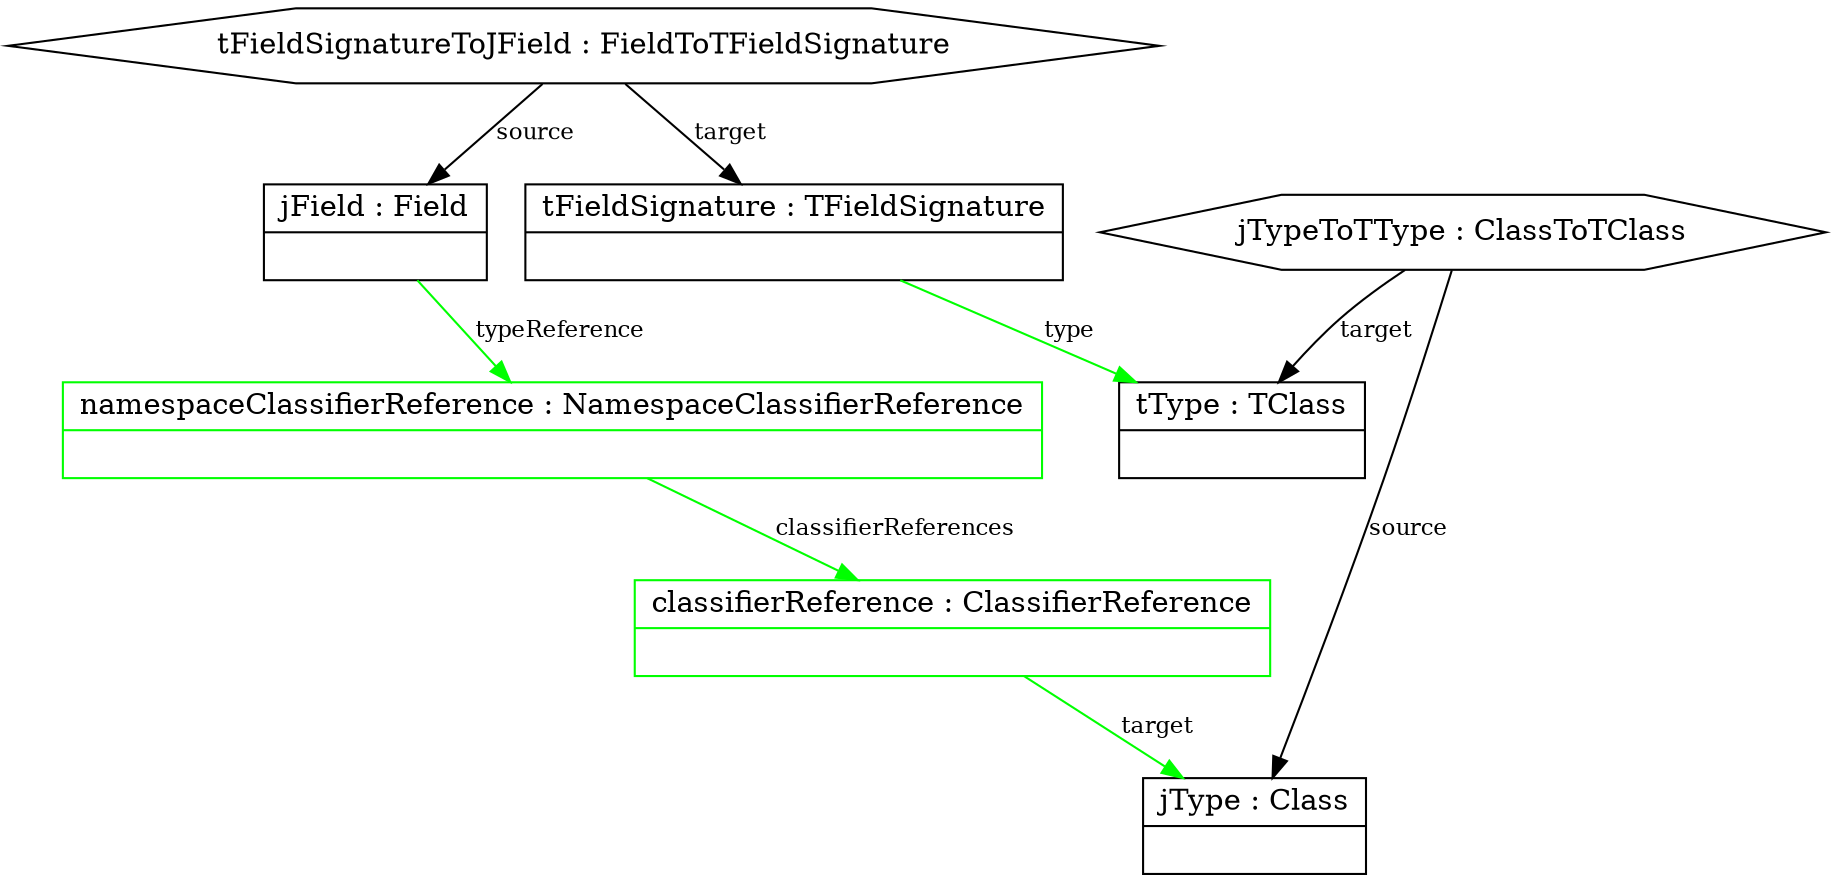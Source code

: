 digraph "FieldTypeExistingRule" {
	label="";

	subgraph "Correspondence Domain" {
	          "tFieldSignatureToJField : FieldToTFieldSignature" [shape=hexagon, color=black];
	          "jTypeToTType : ClassToTClass" [shape=hexagon, color=black];

	          "tFieldSignatureToJField : FieldToTFieldSignature" -> "tFieldSignature : TFieldSignature" [color=black, label="target", fontsize=11];
	          "tFieldSignatureToJField : FieldToTFieldSignature" -> "jField : Field" [color=black, label="source", fontsize=11];
	          "jTypeToTType : ClassToTClass" -> "tType : TClass" [color=black, label="target", fontsize=11];
	          "jTypeToTType : ClassToTClass" -> "jType : Class" [color=black, label="source", fontsize=11];
	}
	subgraph "Source Domain" {
	          "classifierReference : ClassifierReference" [shape=record, color=green, label="{classifierReference : ClassifierReference | }"];
	          "namespaceClassifierReference : NamespaceClassifierReference" [shape=record, color=green, label="{namespaceClassifierReference : NamespaceClassifierReference | }"];
	          "jType : Class" [shape=record, color=black, label="{jType : Class | }"];
	          "jField : Field" [shape=record, color=black, label="{jField : Field | }"];

	          "namespaceClassifierReference : NamespaceClassifierReference" -> "classifierReference : ClassifierReference" [color=green, label="classifierReferences", fontsize=11];
	          "classifierReference : ClassifierReference" -> "jType : Class" [color=green, label="target", fontsize=11];
	          "jField : Field" -> "namespaceClassifierReference : NamespaceClassifierReference" [color=green, label="typeReference", fontsize=11];
	}
	subgraph "Target Domain" {
	          "tType : TClass" [shape=record, color=black, label="{tType : TClass | }"];
	          "tFieldSignature : TFieldSignature" [shape=record, color=black, label="{tFieldSignature : TFieldSignature | }"];

	          "tFieldSignature : TFieldSignature" -> "tType : TClass" [color=green, label="type", fontsize=11];
	}
}